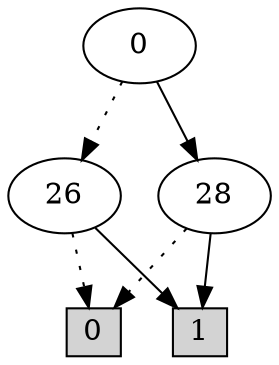 digraph G {
0 [shape=box, label="0", style=filled, shape=box, height=0.3, width=0.3];
1 [shape=box, label="1", style=filled, shape=box, height=0.3, width=0.3];
959 [label="0"];
959 -> 54 [style=dotted];
959 -> 58 [style=filled];
54 [label="26"];
54 -> 0 [style=dotted];
54 -> 1 [style=filled];
58 [label="28"];
58 -> 0 [style=dotted];
58 -> 1 [style=filled];
}
